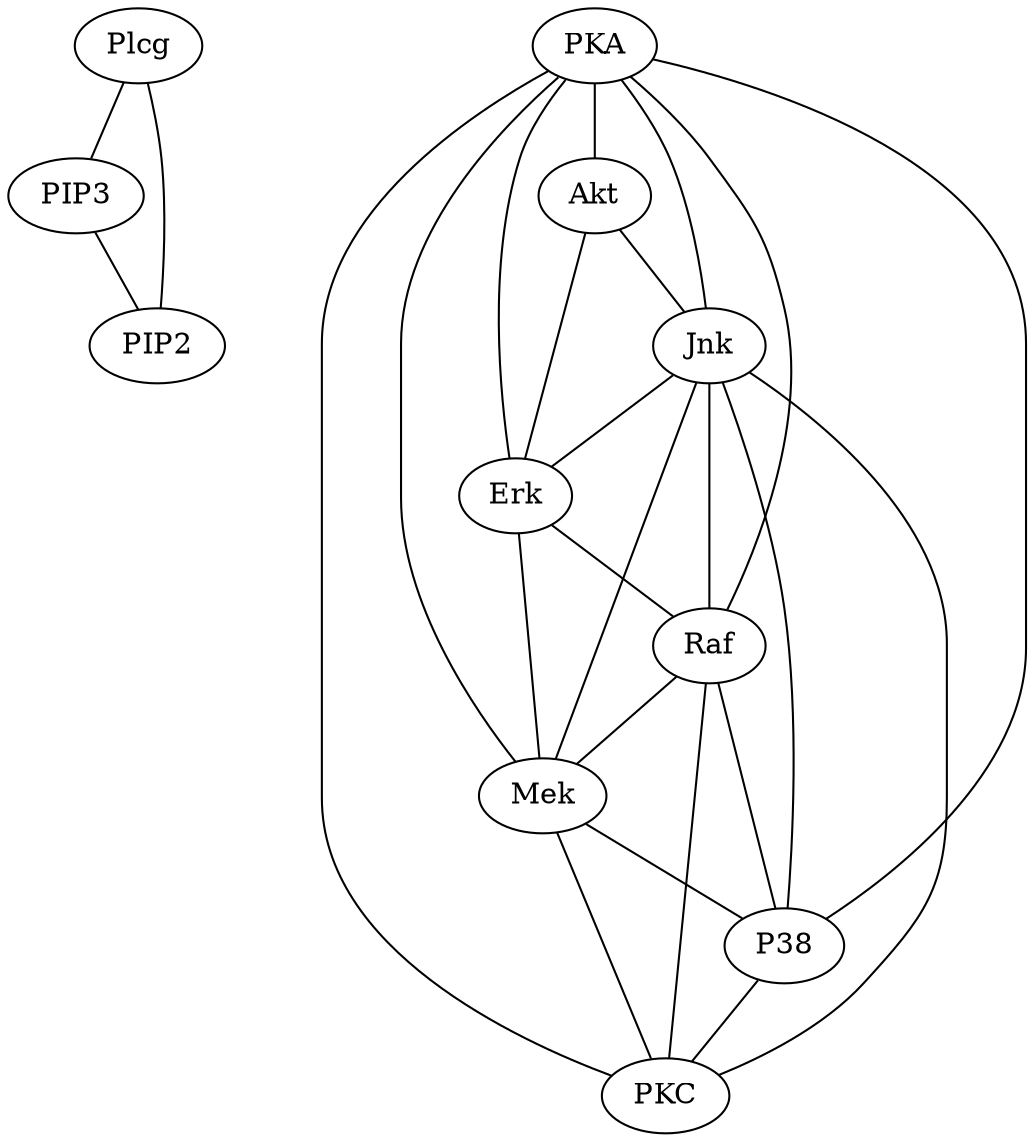 digraph G {
    "PIP3" -> "PIP2" [dir = none];
    "PKA" -> "P38" [dir = none];
    "Plcg" -> "PIP2" [dir = none];
    "PKA" -> "Akt" [dir = none];
    "Mek" -> "PKC" [dir = none];
    "PKA" -> "Erk" [dir = none];
    "Jnk" -> "Raf" [dir = none];
    "Akt" -> "Jnk" [dir = none];
    "PKA" -> "Raf" [dir = none];
    "Jnk" -> "Erk" [dir = none];
    "Raf" -> "P38" [dir = none];
    "Akt" -> "Erk" [dir = none];
    "Erk" -> "Mek" [dir = none];
    "Jnk" -> "Mek" [dir = none];
    "Plcg" -> "PIP3" [dir = none];
    "Jnk" -> "PKC" [dir = none];
    "P38" -> "PKC" [dir = none];
    "PKA" -> "PKC" [dir = none];
    "Erk" -> "Raf" [dir = none];
    "Mek" -> "P38" [dir = none];
    "PKA" -> "Jnk" [dir = none];
    "PKA" -> "Mek" [dir = none];
    "Raf" -> "PKC" [dir = none];
    "Jnk" -> "P38" [dir = none];
    "Raf" -> "Mek" [dir = none];
}
